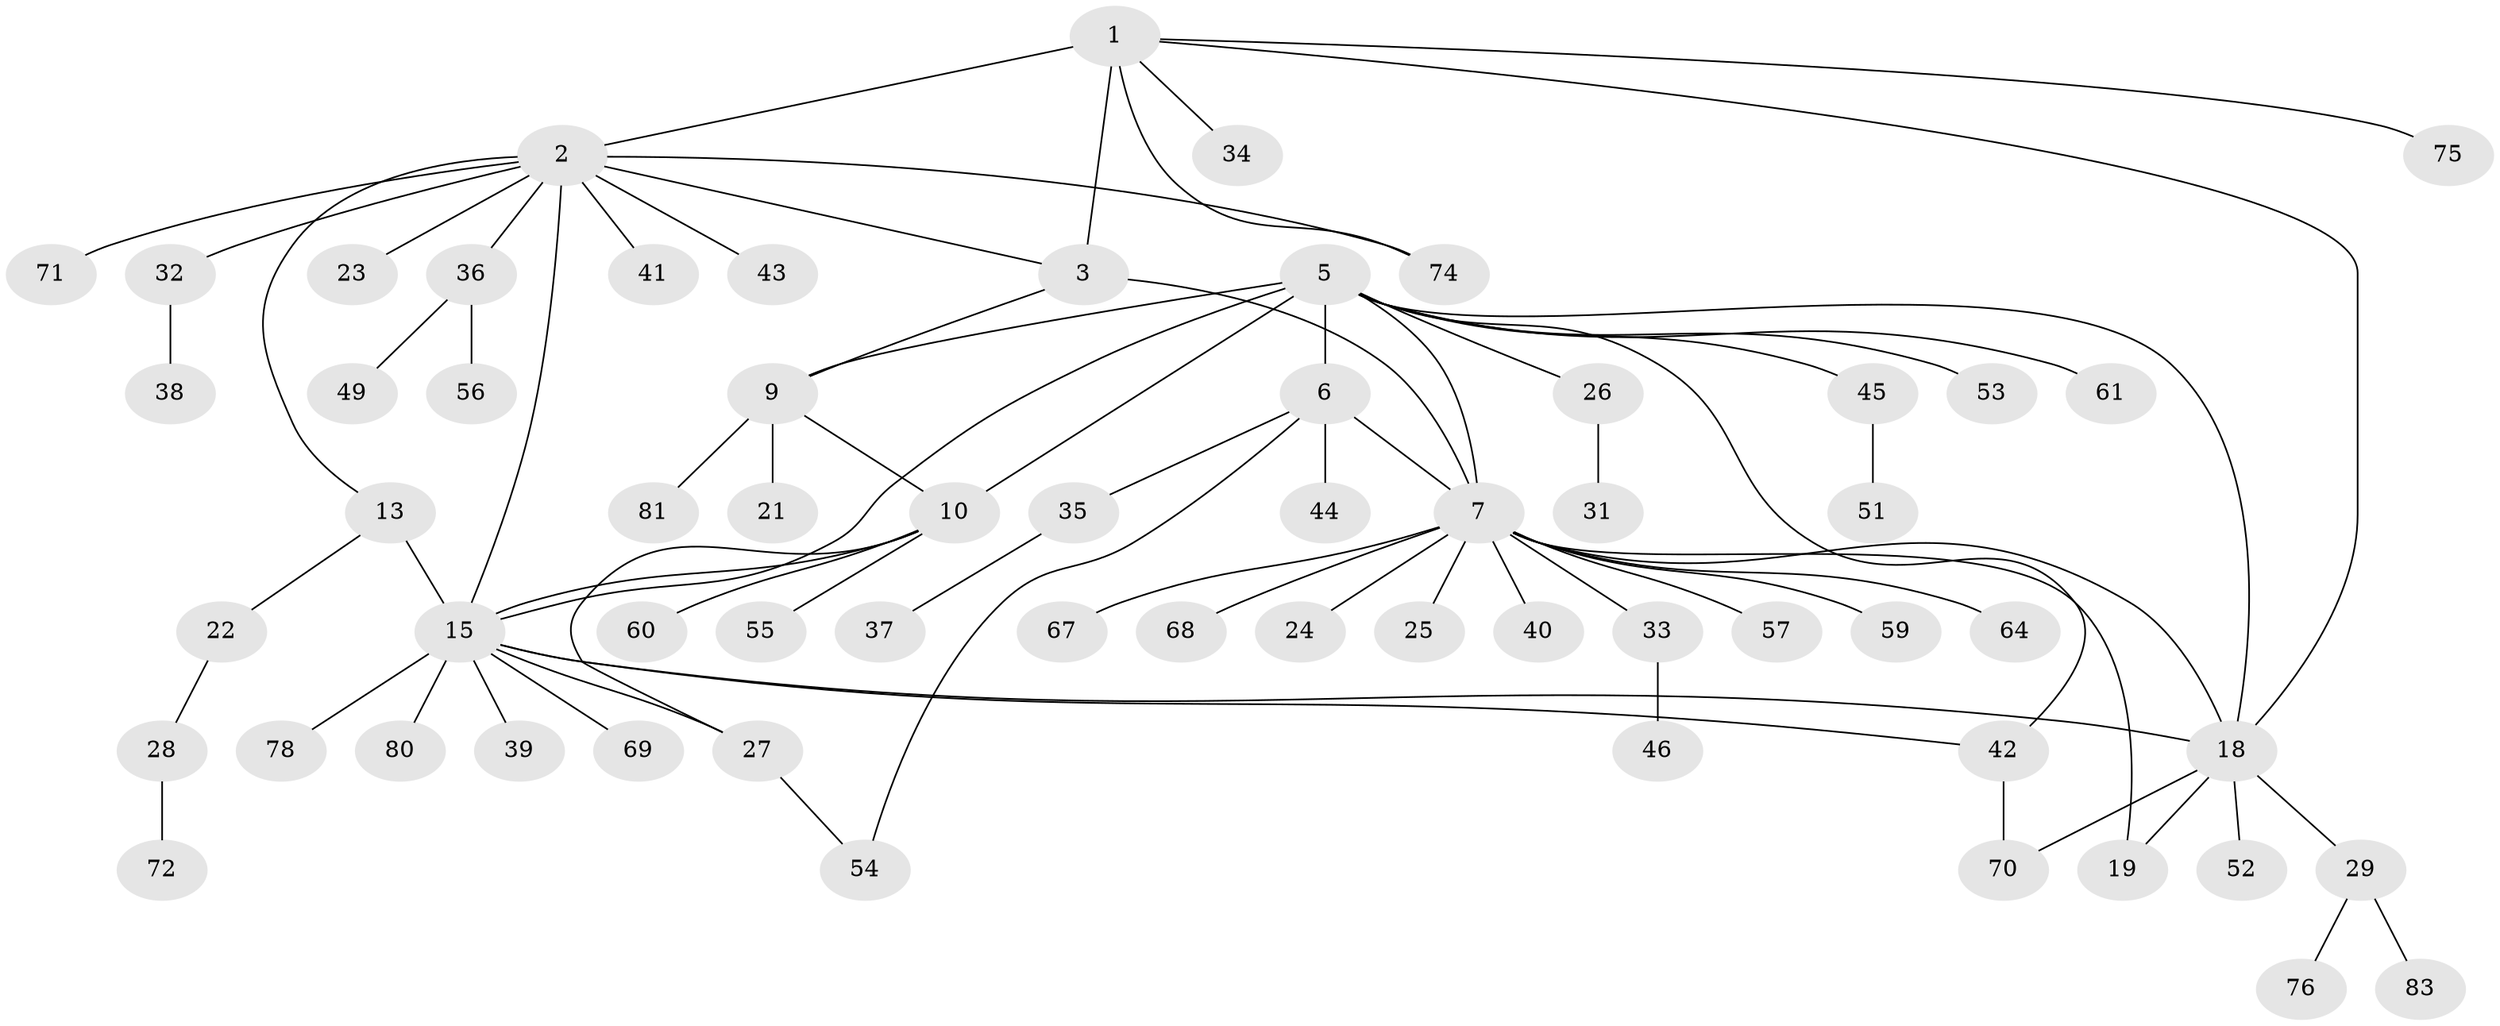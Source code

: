 // Generated by graph-tools (version 1.1) at 2025/24/03/03/25 07:24:16]
// undirected, 62 vertices, 77 edges
graph export_dot {
graph [start="1"]
  node [color=gray90,style=filled];
  1 [super="+4"];
  2 [super="+14"];
  3;
  5 [super="+12"];
  6 [super="+8"];
  7 [super="+17"];
  9 [super="+66"];
  10 [super="+11"];
  13 [super="+58"];
  15 [super="+16"];
  18 [super="+20"];
  19 [super="+62"];
  21;
  22;
  23 [super="+77"];
  24;
  25;
  26;
  27 [super="+50"];
  28 [super="+47"];
  29 [super="+30"];
  31;
  32 [super="+63"];
  33;
  34;
  35 [super="+65"];
  36 [super="+48"];
  37;
  38;
  39 [super="+73"];
  40;
  41;
  42;
  43;
  44;
  45;
  46;
  49;
  51 [super="+82"];
  52;
  53;
  54;
  55;
  56;
  57;
  59;
  60;
  61;
  64;
  67;
  68;
  69;
  70;
  71;
  72;
  74;
  75 [super="+79"];
  76;
  78;
  80;
  81;
  83;
  1 -- 2 [weight=2];
  1 -- 3 [weight=2];
  1 -- 75;
  1 -- 18;
  1 -- 34;
  1 -- 74;
  2 -- 3;
  2 -- 32;
  2 -- 36;
  2 -- 43;
  2 -- 71;
  2 -- 23;
  2 -- 41;
  2 -- 74;
  2 -- 13;
  2 -- 15 [weight=2];
  3 -- 7;
  3 -- 9;
  5 -- 6 [weight=2];
  5 -- 7;
  5 -- 15;
  5 -- 26;
  5 -- 45;
  5 -- 53;
  5 -- 61;
  5 -- 18;
  5 -- 42;
  5 -- 9;
  5 -- 10 [weight=2];
  6 -- 7 [weight=2];
  6 -- 35;
  6 -- 44;
  6 -- 54;
  7 -- 33;
  7 -- 40;
  7 -- 57;
  7 -- 64;
  7 -- 67;
  7 -- 68;
  7 -- 18 [weight=2];
  7 -- 19;
  7 -- 24;
  7 -- 25;
  7 -- 59;
  9 -- 10 [weight=2];
  9 -- 21;
  9 -- 81;
  10 -- 15;
  10 -- 60;
  10 -- 55;
  10 -- 27;
  13 -- 15 [weight=2];
  13 -- 22;
  15 -- 18;
  15 -- 27;
  15 -- 39;
  15 -- 42;
  15 -- 80;
  15 -- 69;
  15 -- 78;
  18 -- 19 [weight=2];
  18 -- 52;
  18 -- 70;
  18 -- 29;
  22 -- 28;
  26 -- 31;
  27 -- 54;
  28 -- 72;
  29 -- 76;
  29 -- 83;
  32 -- 38;
  33 -- 46;
  35 -- 37;
  36 -- 56;
  36 -- 49;
  42 -- 70;
  45 -- 51;
}
